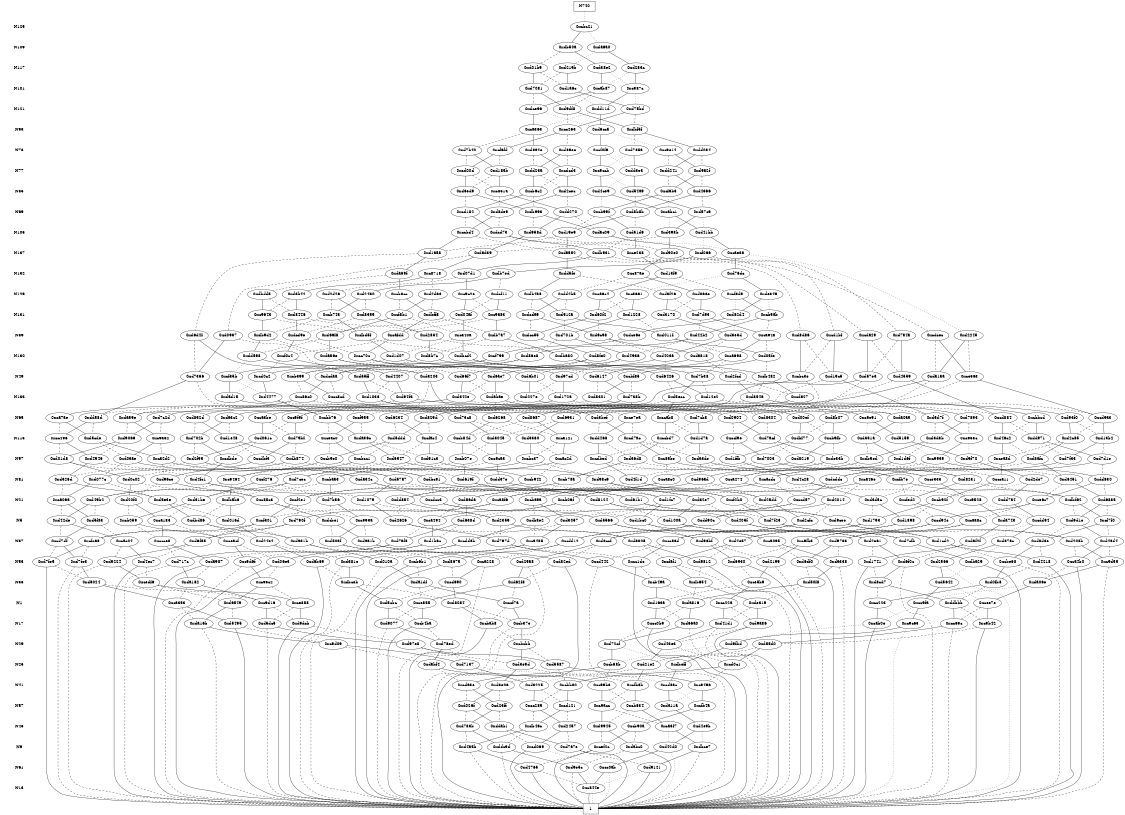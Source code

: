 digraph "DD" {
size = "7.5,10"
center = true;
edge [dir = none];
{ node [shape = plaintext];
  edge [style = invis];
  "CONST NODES" [style = invis];
" N125 " -> " N109 " -> " N117 " -> " N101 " -> " N121 " -> " N93 " -> " N73 " -> " N77 " -> " N85 " -> " N69 " -> " N105 " -> " N137 " -> " N132 " -> " N129 " -> " N131 " -> " N89 " -> " N130 " -> " N49 " -> " N133 " -> " N65 " -> " N113 " -> " N97 " -> " N81 " -> " N21 " -> " N5 " -> " N37 " -> " N53 " -> " N33 " -> " N1 " -> " N17 " -> " N29 " -> " N25 " -> " N41 " -> " N57 " -> " N45 " -> " N9 " -> " N61 " -> " N13 " -> "CONST NODES"; 
}
{ rank = same; node [shape = box]; edge [style = invis];
"  N740  "; }
{ rank = same; " N125 ";
"0xcbc21";
}
{ rank = same; " N109 ";
"0xda6a0";
"0xdb50a";
}
{ rank = same; " N117 ";
"0xd38e2";
"0xd01b9";
"0xd219b";
"0xd283c";
}
{ rank = same; " N101 ";
"0xd7081";
"0xd1a6c";
"0xc987c";
"0xcab87";
}
{ rank = same; " N121 ";
"0xdce96";
"0xd9df8";
"0xdd11d";
"0xd75bd";
}
{ rank = same; " N93 ";
"0xcc263";
"0xdbf5f";
"0xca363";
"0xd6cca";
}
{ rank = same; " N73 ";
"0xcf0f9";
"0xd785a";
"0xd8a4e";
"0xc9e14";
"0xcf6fd";
"0xdd084";
"0xd89ee";
"0xd7b40";
}
{ rank = same; " N77 ";
"0xdd3e3";
"0xcdcd3";
"0xd9a2f";
"0xc9ccb";
"0xd185b";
"0xdd23a";
"0xcd00d";
"0xdd241";
}
{ rank = same; " N85 ";
"0xcb6c2";
"0xd54a9";
"0xc851a";
"0xd4ce9";
"0xd6ed9";
"0xcf6b3";
"0xd4366";
"0xd2cec";
}
{ rank = same; " N69 ";
"0xd57c9";
"0xcb99f";
"0xcd182";
"0xdd270";
"0xcabc1";
"0xd8de9";
"0xdb993";
"0xd8b8b";
}
{ rank = same; " N105 ";
"0xd51d9";
"0xd398b";
"0xdac09";
"0xd958d";
"0xd41bb";
"0xd19e9";
"0xdcd73";
"0xccbd4";
}
{ rank = same; " N137 ";
"0xd1a58";
"0xda552";
"0xcae3a";
"0xd90e0";
"0xce238";
"0xcf066";
"0xdb931";
"0xdad39";
}
{ rank = same; " N132 ";
"0xda69f";
"0xd76dc";
"0xdb7ed";
"0xc8718";
"0xd07d1";
"0xd13f9";
"0xc87ae";
"0xdd5fe";
}
{ rank = same; " N129 ";
"0xca661";
"0xde349";
"0xdbdd5";
"0xdd2b5";
"0xd866e";
"0xcb3cc";
"0xdb4a8";
"0xdcf11";
"0xd2d26";
"0xd3f26";
"0xcf3d9";
"0xd3b42";
"0xc9c2e";
"0xd2d63";
"0xca6c4";
"0xd2430";
}
{ rank = same; " N131 ";
"0xd1228";
"0xd3170";
"0xc9643";
"0xd82d4";
"0xcf8b1";
"0xc9a83";
"0xcb5ab";
"0xd04af";
"0xd8446";
"0xcb743";
"0xd8355";
"0xdbff8";
"0xd7d93";
"0xd512a";
"0xdcda9";
"0xd60f2";
}
{ rank = same; " N89 ";
"0xca94a";
"0xd7a4a";
"0xd2834";
"0xd42b2";
"0xdb7a7";
"0xd8d86";
"0xca40a";
"0xd2245";
"0xdbd5f";
"0xdce6e";
"0xdcd9e";
"0xcd1bf";
"0xcafdd";
"0xd9c98";
"0xd66f8";
"0xd011f";
"0xdcc55";
"0xd6d4f";
"0xdb9d2";
"0xd0937";
"0xcdcec";
"0xcda29";
"0xd701b";
"0xd3e3d";
}
{ rank = same; " N130 ";
"0xd1d07";
"0xd4936";
"0xd8fe0";
"0xda818";
"0xdb680";
"0xd8b7c";
"0xda56e";
"0xdd598";
"0xd05fe";
"0xca698";
"0xcc70c";
"0xcf799";
"0xcf0c4";
"0xd86e8";
"0xd403a";
"0xdbcd2";
}
{ rank = same; " N49 ";
"0xd6426";
"0xce5a3";
"0xd4407";
"0xd6ae7";
"0xcd0c2";
"0xdb482";
"0xd7366";
"0xda1aa";
"0xdcdaa";
"0xd6147";
"0xd3203";
"0xd2fcd";
"0xcb399";
"0xd97cd";
"0xcbf85";
"0xd19c5";
"0xd55ff";
"0xd7b38";
"0xcbc3e";
"0xd57e3";
"0xd6b01";
"0xd66f7";
"0xd4559";
"0xcf35b";
}
{ rank = same; " N133 ";
"0xd94f3";
"0xd4477";
"0xd227e";
"0xd342e";
"0xc86c0";
"0xd738b";
"0xd5ecc";
"0xdabae";
"0xd8301";
"0xd1033";
"0xcc8cd";
"0xcda27";
"0xd8546";
"0xdad15";
"0xd12e2";
"0xd172a";
}
{ rank = same; " N65 ";
"0xdd58d";
"0xd7c2d";
"0xca3be";
"0xc9f9f";
"0xcd884";
"0xcbb76";
"0xcd9a3";
"0xce7ea";
"0xcf955";
"0xd5d7f";
"0xd6931";
"0xd0904";
"0xcbbcd";
"0xc9e91";
"0xd829d";
"0xd7893";
"0xd852d";
"0xd3bef";
"0xda3c2";
"0xd6234";
"0xd6268";
"0xd7cb8";
"0xccab8";
"0xd73c8";
"0xda59e";
"0xd00ef";
"0xd8687";
"0xd8304";
"0xd8b07";
"0xca7ae";
"0xda0a5";
"0xd93f0";
}
{ rank = same; " N113 ";
"0xd5159";
"0xd3d3b";
"0xd702b";
"0xd9066";
"0xd3360";
"0xd2c85";
"0xd061c";
"0xccf9e";
"0xd1e48";
"0xd3045";
"0xceac0";
"0xd79bf";
"0xd5cde";
"0xd5ddd";
"0xdbf77";
"0xd331a";
"0xcfac4";
"0xc9a32";
"0xd7acf";
"0xcb9fb";
"0xcd7ac";
"0xc958c";
"0xd46c2";
"0xcc496";
"0xd1d7a";
"0xd13b2";
"0xcb84d";
"0xdd468";
"0xdd971";
"0xccbd7";
"0xda36c";
"0xca121";
}
{ rank = same; " N97 ";
"0xd8afc";
"0xd2f95";
"0xd6547";
"0xcbcc1";
"0xc9ca3";
"0xd7003";
"0xcdbde";
"0xc85be";
"0xd91c3";
"0xcbc37";
"0xcea8d";
"0xd9f70";
"0xcdbed";
"0xca2d2";
"0xcb07e";
"0xd7d1e";
"0xda3de";
"0xde33b";
"0xdb5ed";
"0xc9939";
"0xcb9e0";
"0xd4946";
"0xcac2d";
"0xdb874";
"0xd1ffb";
"0xd1d6f";
"0xd8219";
"0xd01d8";
"0xd7f33";
"0xd36d8";
"0xd0aae";
"0xcdbf3";
}
{ rank = same; " N81 ";
"0xca46e";
"0xdcddc";
"0xd8231";
"0xd4fc1";
"0xdd830";
"0xd98c9";
"0xcacdc";
"0xcb78a";
"0xcfb7e";
"0xd6451";
"0xd2de7";
"0xc9464";
"0xd326d";
"0xdd37e";
"0xda34c";
"0xd4c28";
"0xd4f1d";
"0xce333";
"0xca274";
"0xcb942";
"0xd0c02";
"0xdbc91";
"0xd619f";
"0xcca11";
"0xca8c0";
"0xd077c";
"0xd57a7";
"0xcf276";
"0xcbaa3";
"0xd96ce";
"0xd96ad";
"0xd7cec";
}
{ rank = same; " N21 ";
"0xca06a";
"0xd61b1";
"0xc9528";
"0xd49b2";
"0xd3d5c";
"0xcba9a";
"0xd20f0";
"0xdd854";
"0xcb92f";
"0xd56da";
"0xcb06f";
"0xd6885";
"0xce6c7";
"0xd1079";
"0xca8f6";
"0xd5e3e";
"0xd25dd";
"0xcf2e1";
"0xccd57";
"0xcdcc3";
"0xd8124";
"0xdbf62";
"0xdb5b6";
"0xd32e7";
"0xd31be";
"0xcfed2";
"0xd7b56";
"0xd2014";
"0xdd7a4";
"0xcf2b0";
"0xc85c3";
"0xd1fc7";
}
{ rank = same; " N5 ";
"0xd3057";
"0xca183";
"0xd016d";
"0xdcbe1";
"0xdd90c";
"0xcd94e";
"0xd790f";
"0xd9cee";
"0xdbd86";
"0xca494";
"0xd42de";
"0xd1898";
"0xcdd94";
"0xd100a";
"0xd2cfc";
"0xd1bc0";
"0xd5566";
"0xd5f83";
"0xd2359";
"0xcaa8c";
"0xc993a";
"0xcb059";
"0xd638d";
"0xd2626";
"0xdb8e2";
"0xd405f";
"0xda743";
"0xd1793";
"0xd9d1e";
"0xcf7f0";
"0xcf301";
"0xd7f23";
}
{ rank = same; " N37 ";
"0xd8d3e";
"0xd4e57";
"0xcac04";
"0xd208b";
"0xccce8";
"0xd9733";
"0xd6f55";
"0xd50af";
"0xcdd8b";
"0xceacf";
"0xcd7df";
"0xd87ac";
"0xd2e61";
"0xd1b6c";
"0xda31b";
"0xd24e4";
"0xd96bf";
"0xdaa1b";
"0xd1cd2";
"0xca485";
"0xd6f2f";
"0xd797d";
"0xc9fb3";
"0xca095";
"0xd48d4";
"0xd7cfb";
"0xcdd12";
"0xd3ccf";
"0xcc86d";
"0xcfc68";
"0xd7af8";
"0xda805";
}
{ rank = same; " N53 ";
"0xd010a";
"0xca4b0";
"0xc9d6f";
"0xd5224";
"0xd7fe5";
"0xd717c";
"0xcd442";
"0xd25a8";
"0xd6530";
"0xda987";
"0xd6df0";
"0xd1741";
"0xd82ed";
"0xcbe68";
"0xd06e3";
"0xd7fe3";
"0xd4ec7";
"0xd8675";
"0xd4218";
"0xd6b69";
"0xca228";
"0xd6f0c";
"0xcf8f1";
"0xcc1de";
"0xc9d55";
"0xda338";
"0xcb6b1";
"0xd2566";
"0xd2199";
"0xd9812";
"0xdba29";
"0xd381e";
}
{ rank = same; " N33 ";
"0xd0fb8";
"0xd50f8";
"0xd8cd7";
"0xdbceb";
"0xda06e";
"0xcb49a";
"0xda1df";
"0xdb654";
"0xda182";
"0xcedf6";
"0xcd690";
"0xd5024";
"0xce5b9";
"0xd5642";
"0xc95c2";
"0xd62f8";
}
{ rank = same; " N1 ";
"0xc9d16";
"0xca353";
"0xd8084";
"0xcc9fa";
"0xcc223";
"0xddbbb";
"0xd6549";
"0xde319";
"0xd5cbc";
"0xcc22a";
"0xda816";
"0xce858";
"0xd163a";
"0xce855";
"0xccf7a";
"0xcee7e";
}
{ rank = same; " N17 ";
"0xd66a0";
"0xd5495";
"0xc9b42";
"0xcab0e";
"0xd41d1";
"0xcc69c";
"0xcb37e";
"0xd9a86";
"0xd9077";
"0xd9dcb";
"0xda16b";
"0xcb4ba";
"0xcbab8";
"0xd5dc5";
"0xcc0b9";
"0xc9c63";
}
{ rank = same; " N29 ";
"0xd55d0";
"0xd78ed";
"0xcbcbb";
"0xd9fbd";
"0xc9d09";
"0xd97e8";
"0xd43e3";
"0xd72cf";
}
{ rank = same; " N25 ";
"0xdbeff";
"0xd7137";
"0xcb68b";
"0xd21e2";
"0xd5587";
"0xd3e9d";
"0xcd0c1";
"0xdabf4";
}
{ rank = same; " N41 ";
"0xcd8ac";
"0xcfb8b";
"0xc9496";
"0xd3e06";
"0xd3225";
"0xcbb80";
"0xc99b3";
"0xcda3e";
}
{ rank = same; " N57 ";
"0xcb834";
"0xcc285";
"0xd026f";
"0xda11a";
"0xc9acc";
"0xd23ff";
"0xcfb4a";
"0xcd121";
}
{ rank = same; " N45 ";
"0xd2457";
"0xcb90a";
"0xca3f7";
"0xd9945";
"0xd4e9b";
"0xddab1";
"0xdb46c";
"0xd783b";
}
{ rank = same; " N9 ";
"0xd42d0";
"0xdbce7";
"0xdabc0";
"0xcef2c";
"0xddc9d";
"0xcd069";
"0xd4a5b";
"0xd7a7e";
}
{ rank = same; " N61 ";
"0xd9121";
"0xd4765";
"0xcc0ab";
"0xd9e5c";
}
{ rank = same; " N13 ";
"0xc844e";
}
{ rank = same; "CONST NODES";
{ node [shape = box]; "0xc8447";
}
}
"  N740  " -> "0xcbc21" [style = dotted];
"0xcbc21" -> "0xdb50a";
"0xcbc21" -> "0xda6a0" [style = dotted];
"0xda6a0" -> "0xd283c";
"0xda6a0" -> "0xd219b" [style = dotted];
"0xdb50a" -> "0xd38e2";
"0xdb50a" -> "0xd01b9" [style = dashed];
"0xd38e2" -> "0xcab87";
"0xd38e2" -> "0xc987c" [style = dotted];
"0xd01b9" -> "0xd7081";
"0xd01b9" -> "0xd1a6c" [style = dashed];
"0xd219b" -> "0xd1a6c";
"0xd219b" -> "0xd7081" [style = dashed];
"0xd283c" -> "0xc987c";
"0xd283c" -> "0xcab87" [style = dotted];
"0xd7081" -> "0xd9df8";
"0xd7081" -> "0xdce96" [style = dashed];
"0xd1a6c" -> "0xd75bd";
"0xd1a6c" -> "0xdd11d" [style = dotted];
"0xc987c" -> "0xdd11d";
"0xc987c" -> "0xd75bd" [style = dotted];
"0xcab87" -> "0xdce96";
"0xcab87" -> "0xd9df8" [style = dashed];
"0xdce96" -> "0xca363";
"0xdce96" -> "0xd6cca" [style = dotted];
"0xd9df8" -> "0xdbf5f";
"0xd9df8" -> "0xcc263" [style = dashed];
"0xdd11d" -> "0xd6cca";
"0xdd11d" -> "0xca363" [style = dotted];
"0xd75bd" -> "0xcc263";
"0xd75bd" -> "0xdbf5f" [style = dashed];
"0xcc263" -> "0xcf6fd";
"0xcc263" -> "0xd89ee" [style = dashed];
"0xdbf5f" -> "0xdd084";
"0xdbf5f" -> "0xd785a" [style = dashed];
"0xca363" -> "0xd8a4e";
"0xca363" -> "0xd7b40" [style = dashed];
"0xd6cca" -> "0xcf0f9";
"0xd6cca" -> "0xc9e14" [style = dotted];
"0xcf0f9" -> "0xc9ccb";
"0xcf0f9" -> "0xdd3e3" [style = dotted];
"0xd785a" -> "0xdd3e3";
"0xd785a" -> "0xc9ccb" [style = dotted];
"0xd8a4e" -> "0xcdcd3";
"0xd8a4e" -> "0xdd23a" [style = dashed];
"0xc9e14" -> "0xd9a2f";
"0xc9e14" -> "0xdd241" [style = dashed];
"0xcf6fd" -> "0xcd00d";
"0xcf6fd" -> "0xd185b" [style = dashed];
"0xdd084" -> "0xdd241";
"0xdd084" -> "0xd9a2f" [style = dashed];
"0xd89ee" -> "0xdd23a";
"0xd89ee" -> "0xcdcd3" [style = dashed];
"0xd7b40" -> "0xd185b";
"0xd7b40" -> "0xcd00d" [style = dashed];
"0xdd3e3" -> "0xd54a9";
"0xdd3e3" -> "0xd4ce9" [style = dotted];
"0xcdcd3" -> "0xd2cec";
"0xcdcd3" -> "0xcb6c2" [style = dashed];
"0xd9a2f" -> "0xcf6b3";
"0xd9a2f" -> "0xd4366" [style = dashed];
"0xc9ccb" -> "0xd4ce9";
"0xc9ccb" -> "0xd54a9" [style = dotted];
"0xd185b" -> "0xc851a";
"0xd185b" -> "0xd6ed9" [style = dashed];
"0xdd23a" -> "0xcb6c2";
"0xdd23a" -> "0xd2cec" [style = dashed];
"0xcd00d" -> "0xd6ed9";
"0xcd00d" -> "0xc851a" [style = dashed];
"0xdd241" -> "0xd4366";
"0xdd241" -> "0xcf6b3" [style = dashed];
"0xcb6c2" -> "0xcd182";
"0xcb6c2" -> "0xdb993" [style = dashed];
"0xd54a9" -> "0xd57c9";
"0xd54a9" -> "0xd8b8b" [style = dashed];
"0xc851a" -> "0xdd270";
"0xc851a" -> "0xd8de9" [style = dashed];
"0xd4ce9" -> "0xcabc1";
"0xd4ce9" -> "0xcb99f" [style = dotted];
"0xd6ed9" -> "0xdb993";
"0xd6ed9" -> "0xcd182" [style = dashed];
"0xcf6b3" -> "0xcb99f";
"0xcf6b3" -> "0xcabc1" [style = dotted];
"0xd4366" -> "0xd8b8b";
"0xd4366" -> "0xd57c9" [style = dashed];
"0xd2cec" -> "0xd8de9";
"0xd2cec" -> "0xdd270" [style = dashed];
"0xd57c9" -> "0xd398b";
"0xd57c9" -> "0xd41bb" [style = dotted];
"0xcb99f" -> "0xd51d9";
"0xcb99f" -> "0xd19e9" [style = dashed];
"0xcd182" -> "0xdcd73";
"0xcd182" -> "0xccbd4" [style = dashed];
"0xdd270" -> "0xd958d";
"0xdd270" -> "0xdac09" [style = dashed];
"0xcabc1" -> "0xd41bb";
"0xcabc1" -> "0xd398b" [style = dotted];
"0xd8de9" -> "0xccbd4";
"0xd8de9" -> "0xdcd73" [style = dashed];
"0xdb993" -> "0xdac09";
"0xdb993" -> "0xd958d" [style = dashed];
"0xd8b8b" -> "0xd19e9";
"0xd8b8b" -> "0xd51d9" [style = dashed];
"0xd51d9" -> "0xce238";
"0xd51d9" -> "0xdb931" [style = dashed];
"0xd398b" -> "0xd90e0";
"0xd398b" -> "0xdad39" [style = dashed];
"0xdac09" -> "0xcf066";
"0xdac09" -> "0xcae3a" [style = dotted];
"0xd958d" -> "0xdad39";
"0xd958d" -> "0xd90e0" [style = dashed];
"0xd41bb" -> "0xcae3a";
"0xd41bb" -> "0xcf066" [style = dotted];
"0xd19e9" -> "0xda552";
"0xd19e9" -> "0xd1a58" [style = dashed];
"0xdcd73" -> "0xdb931";
"0xdcd73" -> "0xce238" [style = dashed];
"0xccbd4" -> "0xd1a58";
"0xccbd4" -> "0xda552" [style = dashed];
"0xd1a58" -> "0xda69f";
"0xd1a58" -> "0xd6d4f" [style = dashed];
"0xda552" -> "0xdd5fe";
"0xda552" -> "0xd8d86" [style = dashed];
"0xcae3a" -> "0xd76dc";
"0xcae3a" -> "0xd2245" [style = dotted];
"0xd90e0" -> "0xc87ae";
"0xd90e0" -> "0xcd1bf" [style = dashed];
"0xce238" -> "0xd13f9";
"0xce238" -> "0xcdcec" [style = dashed];
"0xcf066" -> "0xdb7ed";
"0xcf066" -> "0xd7a4a" [style = dashed];
"0xdb931" -> "0xd07d1";
"0xdb931" -> "0xcda29" [style = dashed];
"0xdad39" -> "0xc8718";
"0xdad39" -> "0xd0937" [style = dashed];
"0xda69f" -> "0xcb3cc";
"0xda69f" -> "0xdbdd5" [style = dashed];
"0xd76dc" -> "0xde349";
"0xd76dc" -> "0xca661" [style = dotted];
"0xdb7ed" -> "0xd2430";
"0xdb7ed" -> "0xdcf11" [style = dashed];
"0xc8718" -> "0xd3b42";
"0xc8718" -> "0xd2d63" [style = dashed];
"0xd07d1" -> "0xc9c2e";
"0xd07d1" -> "0xd2d26" [style = dashed];
"0xd13f9" -> "0xca6c4";
"0xd13f9" -> "0xcf3d9" [style = dashed];
"0xc87ae" -> "0xd866e";
"0xc87ae" -> "0xdd2b5" [style = dashed];
"0xdd5fe" -> "0xdb4a8";
"0xdd5fe" -> "0xd3f26" [style = dashed];
"0xca661" -> "0xd1228";
"0xca661" -> "0xd60f2" [style = dashed];
"0xde349" -> "0xd82d4";
"0xde349" -> "0xcb5ab" [style = dotted];
"0xdbdd5" -> "0xc9643";
"0xdbdd5" -> "0xd8446" [style = dashed];
"0xdd2b5" -> "0xdcda9";
"0xdd2b5" -> "0xd512a" [style = dashed];
"0xd866e" -> "0xd7d93";
"0xd866e" -> "0xd3170" [style = dashed];
"0xcb3cc" -> "0xdbff8";
"0xcb3cc" -> "0xcf8b1" [style = dashed];
"0xdb4a8" -> "0xd512a";
"0xdb4a8" -> "0xdcda9" [style = dashed];
"0xdcf11" -> "0xc9a83";
"0xdcf11" -> "0xd04af" [style = dashed];
"0xd2d26" -> "0xd8355";
"0xd2d26" -> "0xcb743" [style = dashed];
"0xd3f26" -> "0xd3170";
"0xd3f26" -> "0xd7d93" [style = dashed];
"0xcf3d9" -> "0xcb5ab";
"0xcf3d9" -> "0xd82d4" [style = dotted];
"0xd3b42" -> "0xd8446";
"0xd3b42" -> "0xc9643" [style = dashed];
"0xc9c2e" -> "0xd04af";
"0xc9c2e" -> "0xc9a83" [style = dashed];
"0xd2d63" -> "0xcf8b1";
"0xd2d63" -> "0xdbff8" [style = dashed];
"0xca6c4" -> "0xd60f2";
"0xca6c4" -> "0xd1228" [style = dashed];
"0xd2430" -> "0xcb743";
"0xd2430" -> "0xd8355" [style = dashed];
"0xd1228" -> "0xd701b";
"0xd1228" -> "0xd011f" [style = dashed];
"0xd3170" -> "0xd3e3d";
"0xd3170" -> "0xdce6e" [style = dotted];
"0xc9643" -> "0xdb9d2";
"0xc9643" -> "0xdbd5f" [style = dashed];
"0xd82d4" -> "0xdce6e";
"0xd82d4" -> "0xd3e3d" [style = dotted];
"0xcf8b1" -> "0xd66f8";
"0xcf8b1" -> "0xca40a" [style = dashed];
"0xc9a83" -> "0xdb7a7";
"0xc9a83" -> "0xcafdd" [style = dashed];
"0xcb5ab" -> "0xd42b2";
"0xcb5ab" -> "0xca94a" [style = dashed];
"0xd04af" -> "0xca40a";
"0xd04af" -> "0xd66f8" [style = dashed];
"0xd8446" -> "0xdcd9e";
"0xd8446" -> "0xd2834" [style = dashed];
"0xcb743" -> "0xdbd5f";
"0xcb743" -> "0xdb9d2" [style = dashed];
"0xd8355" -> "0xd2834";
"0xd8355" -> "0xdcd9e" [style = dashed];
"0xdbff8" -> "0xcafdd";
"0xdbff8" -> "0xdb7a7" [style = dashed];
"0xd7d93" -> "0xca94a";
"0xd7d93" -> "0xd42b2" [style = dashed];
"0xd512a" -> "0xd011f";
"0xd512a" -> "0xd701b" [style = dashed];
"0xdcda9" -> "0xd9c98";
"0xdcda9" -> "0xdcc55" [style = dashed];
"0xd60f2" -> "0xdcc55";
"0xd60f2" -> "0xd9c98" [style = dashed];
"0xca94a" -> "0xca698";
"0xca94a" -> "0xd05fe" [style = dashed];
"0xd7a4a" -> "0xd4559";
"0xd7a4a" -> "0xd57e3" [style = dashed];
"0xd2834" -> "0xd8b7c";
"0xd2834" -> "0xdb680" [style = dashed];
"0xd42b2" -> "0xd86e8";
"0xd42b2" -> "0xd4936" [style = dashed];
"0xdb7a7" -> "0xdb680";
"0xdb7a7" -> "0xd8b7c" [style = dashed];
"0xd8d86" -> "0xcbc3e";
"0xd8d86" -> "0xd19c5" [style = dashed];
"0xca40a" -> "0xdbcd2";
"0xca40a" -> "0xd1d07" [style = dashed];
"0xd2245" -> "0xda1aa";
"0xd2245" -> "0xce5a3" [style = dashed];
"0xdbd5f" -> "0xd1d07";
"0xdbd5f" -> "0xdbcd2" [style = dashed];
"0xdce6e" -> "0xcf799";
"0xdce6e" -> "0xd8fe0" [style = dotted];
"0xdcd9e" -> "0xcf0c4";
"0xdcd9e" -> "0xcc70c" [style = dashed];
"0xcd1bf" -> "0xd19c5";
"0xcd1bf" -> "0xcbc3e" [style = dashed];
"0xcafdd" -> "0xcc70c";
"0xcafdd" -> "0xcf0c4" [style = dashed];
"0xd9c98" -> "0xda818";
"0xd9c98" -> "0xd403a" [style = dashed];
"0xd66f8" -> "0xda56e";
"0xd66f8" -> "0xdd598" [style = dashed];
"0xd011f" -> "0xd05fe";
"0xd011f" -> "0xca698" [style = dashed];
"0xdcc55" -> "0xd8fe0";
"0xdcc55" -> "0xcf799" [style = dotted];
"0xd6d4f" -> "0xd3203";
"0xd6d4f" -> "0xd7366" [style = dashed];
"0xdb9d2" -> "0xdd598";
"0xdb9d2" -> "0xda56e" [style = dashed];
"0xd0937" -> "0xd7366";
"0xd0937" -> "0xd3203" [style = dashed];
"0xcdcec" -> "0xce5a3";
"0xcdcec" -> "0xda1aa" [style = dashed];
"0xcda29" -> "0xd57e3";
"0xcda29" -> "0xd4559" [style = dashed];
"0xd701b" -> "0xd4936";
"0xd701b" -> "0xd86e8" [style = dashed];
"0xd3e3d" -> "0xd403a";
"0xd3e3d" -> "0xda818" [style = dashed];
"0xd1d07" -> "0xd6426";
"0xd1d07" -> "0xcb399" [style = dashed];
"0xd4936" -> "0xd6ae7";
"0xd4936" -> "0xd97cd" [style = dashed];
"0xd8fe0" -> "0xd66f7";
"0xd8fe0" -> "0xd6b01" [style = dashed];
"0xda818" -> "0xd6147";
"0xda818" -> "0xd2fcd" [style = dashed];
"0xdb680" -> "0xdb482";
"0xdb680" -> "0xcbf85" [style = dashed];
"0xd8b7c" -> "0xd7b38";
"0xd8b7c" -> "0xdcdaa" [style = dashed];
"0xda56e" -> "0xd6b01";
"0xda56e" -> "0xd66f7" [style = dashed];
"0xdd598" -> "0xd55ff";
"0xdd598" -> "0xcf35b" [style = dotted];
"0xd05fe" -> "0xcbf85";
"0xd05fe" -> "0xdb482" [style = dashed];
"0xca698" -> "0xdcdaa";
"0xca698" -> "0xd7b38" [style = dashed];
"0xcc70c" -> "0xd97cd";
"0xcc70c" -> "0xd6ae7" [style = dashed];
"0xcf799" -> "0xcf35b";
"0xcf799" -> "0xd55ff" [style = dotted];
"0xcf0c4" -> "0xd4407";
"0xcf0c4" -> "0xcd0c2" [style = dashed];
"0xd86e8" -> "0xcd0c2";
"0xd86e8" -> "0xd4407" [style = dashed];
"0xd403a" -> "0xcb399";
"0xd403a" -> "0xd6426" [style = dashed];
"0xdbcd2" -> "0xd2fcd";
"0xdbcd2" -> "0xd6147" [style = dashed];
"0xd6426" -> "0xd12e2";
"0xd6426" -> "0xd5ecc" [style = dashed];
"0xce5a3" -> "0xcd9a3";
"0xce5a3" -> "0xd6931" [style = dashed];
"0xd4407" -> "0xd94f3";
"0xd4407" -> "0xd1033" [style = dashed];
"0xd6ae7" -> "0xdabae";
"0xd6ae7" -> "0xd342e" [style = dashed];
"0xcd0c2" -> "0xd4477";
"0xcd0c2" -> "0xdad15" [style = dotted];
"0xdb482" -> "0xcda27";
"0xdb482" -> "0xd8546" [style = dashed];
"0xd7366" -> "0xdd58d";
"0xd7366" -> "0xce7ea" [style = dashed];
"0xda1aa" -> "0xc9f9f";
"0xda1aa" -> "0xd8b07" [style = dashed];
"0xdcdaa" -> "0xc86c0";
"0xdcdaa" -> "0xcc8cd" [style = dashed];
"0xd6147" -> "0xd738b";
"0xd6147" -> "0xd8301" [style = dashed];
"0xd3203" -> "0xda0a5";
"0xd3203" -> "0xcf955" [style = dashed];
"0xd2fcd" -> "0xd8546";
"0xd2fcd" -> "0xcda27" [style = dashed];
"0xcb399" -> "0xcc8cd";
"0xcb399" -> "0xc86c0" [style = dashed];
"0xd97cd" -> "0xd172a";
"0xd97cd" -> "0xd227e" [style = dashed];
"0xcbf85" -> "0xd8301";
"0xcbf85" -> "0xd738b" [style = dashed];
"0xd19c5" -> "0xd5d7f";
"0xd19c5" -> "0xd6234" [style = dashed];
"0xd55ff" -> "0xd1033";
"0xd55ff" -> "0xd94f3" [style = dashed];
"0xd7b38" -> "0xd5ecc";
"0xd7b38" -> "0xd12e2" [style = dashed];
"0xcbc3e" -> "0xda59e";
"0xcbc3e" -> "0xd7cb8" [style = dashed];
"0xd57e3" -> "0xda3c2";
"0xd57e3" -> "0xd8304" [style = dashed];
"0xd6b01" -> "0xd227e";
"0xd6b01" -> "0xd172a" [style = dashed];
"0xd66f7" -> "0xd342e";
"0xd66f7" -> "0xdabae" [style = dashed];
"0xd4559" -> "0xcd884";
"0xd4559" -> "0xd6268" [style = dashed];
"0xcf35b" -> "0xdad15";
"0xcf35b" -> "0xd4477" [style = dotted];
"0xd94f3" -> "0xd93f0";
"0xd94f3" -> "0xda59e" [style = dashed];
"0xd4477" -> "0xcbb76";
"0xd4477" -> "0xd8304" [style = dashed];
"0xd227e" -> "0xd00ef";
"0xd227e" -> "0xd6234" [style = dashed];
"0xd342e" -> "0xca7ae";
"0xd342e" -> "0xcd884" [style = dashed];
"0xc86c0" -> "0xd852d";
"0xc86c0" -> "0xda0a5" [style = dashed];
"0xd738b" -> "0xd8687";
"0xd738b" -> "0xce7ea" [style = dashed];
"0xd5ecc" -> "0xccab8";
"0xd5ecc" -> "0xd6931" [style = dashed];
"0xdabae" -> "0xd3bef";
"0xdabae" -> "0xd6268" [style = dashed];
"0xd8301" -> "0xcbbcd";
"0xd8301" -> "0xdd58d" [style = dashed];
"0xd1033" -> "0xd73c8";
"0xd1033" -> "0xd7cb8" [style = dashed];
"0xcc8cd" -> "0xd0904";
"0xcc8cd" -> "0xcf955" [style = dashed];
"0xcda27" -> "0xd829d";
"0xcda27" -> "0xd8b07" [style = dashed];
"0xd8546" -> "0xd7893";
"0xd8546" -> "0xc9f9f" [style = dashed];
"0xdad15" -> "0xc9e91";
"0xdad15" -> "0xda3c2" [style = dotted];
"0xd12e2" -> "0xd7c2d";
"0xd12e2" -> "0xcd9a3" [style = dashed];
"0xd172a" -> "0xca3be";
"0xd172a" -> "0xd5d7f" [style = dashed];
"0xdd58d" -> "0xcc496";
"0xdd58d" -> "0xd5cde" [style = dashed];
"0xd7c2d" -> "0xd9066";
"0xd7c2d" -> "0xc9a32" [style = dashed];
"0xca3be" -> "0xd061c";
"0xca3be" -> "0xd79bf" [style = dashed];
"0xc9f9f" -> "0xd79bf";
"0xc9f9f" -> "0xd061c" [style = dashed];
"0xcd884" -> "0xd46c2";
"0xcd884" -> "0xdd971" [style = dashed];
"0xcbb76" -> "0xda36c";
"0xcbb76" -> "0xceac0" [style = dashed];
"0xcd9a3" -> "0xd13b2";
"0xcd9a3" -> "0xd2c85" [style = dashed];
"0xce7ea" -> "0xdd468";
"0xce7ea" -> "0xcd7ac" [style = dashed];
"0xcf955" -> "0xceac0";
"0xcf955" -> "0xda36c" [style = dashed];
"0xd5d7f" -> "0xc958c";
"0xd5d7f" -> "0xd3d3b" [style = dashed];
"0xd6931" -> "0xd3360";
"0xd6931" -> "0xd3045" [style = dashed];
"0xd0904" -> "0xd7acf";
"0xd0904" -> "0xccf9e" [style = dashed];
"0xcbbcd" -> "0xdd971";
"0xcbbcd" -> "0xd46c2" [style = dashed];
"0xc9e91" -> "0xd5159";
"0xc9e91" -> "0xd331a" [style = dotted];
"0xd829d" -> "0xd5ddd";
"0xd829d" -> "0xcfac4" [style = dashed];
"0xd7893" -> "0xd3d3b";
"0xd7893" -> "0xc958c" [style = dashed];
"0xd852d" -> "0xd1e48";
"0xd852d" -> "0xd702b" [style = dashed];
"0xd3bef" -> "0xcd7ac";
"0xd3bef" -> "0xdd468" [style = dashed];
"0xda3c2" -> "0xd702b";
"0xda3c2" -> "0xd1e48" [style = dashed];
"0xd6234" -> "0xcfac4";
"0xd6234" -> "0xd5ddd" [style = dashed];
"0xd6268" -> "0xcb84d";
"0xd6268" -> "0xca121" [style = dashed];
"0xd7cb8" -> "0xd1d7a";
"0xd7cb8" -> "0xccbd7" [style = dashed];
"0xccab8" -> "0xccbd7";
"0xccab8" -> "0xd1d7a" [style = dashed];
"0xd73c8" -> "0xd3045";
"0xd73c8" -> "0xd3360" [style = dashed];
"0xda59e" -> "0xc9a32";
"0xda59e" -> "0xd9066" [style = dashed];
"0xd00ef" -> "0xdbf77";
"0xd00ef" -> "0xcb9fb" [style = dashed];
"0xd8687" -> "0xca121";
"0xd8687" -> "0xcb84d" [style = dashed];
"0xd8304" -> "0xccf9e";
"0xd8304" -> "0xd7acf" [style = dashed];
"0xd8b07" -> "0xcb9fb";
"0xd8b07" -> "0xdbf77" [style = dashed];
"0xca7ae" -> "0xd5cde";
"0xca7ae" -> "0xcc496" [style = dashed];
"0xda0a5" -> "0xd331a";
"0xda0a5" -> "0xd5159" [style = dotted];
"0xd93f0" -> "0xd2c85";
"0xd93f0" -> "0xd13b2" [style = dashed];
"0xd5159" -> "0xd9f70";
"0xd5159" -> "0xc9939" [style = dotted];
"0xd3d3b" -> "0xdb5ed";
"0xd3d3b" -> "0xd1d6f" [style = dashed];
"0xd702b" -> "0xcdbde";
"0xd702b" -> "0xd2f95" [style = dashed];
"0xd9066" -> "0xd01d8";
"0xd9066" -> "0xd4946" [style = dashed];
"0xd3360" -> "0xcbc37";
"0xd3360" -> "0xcac2d" [style = dashed];
"0xd2c85" -> "0xd8afc";
"0xd2c85" -> "0xcea8d" [style = dashed];
"0xd061c" -> "0xd2f95";
"0xd061c" -> "0xcdbde" [style = dashed];
"0xccf9e" -> "0xd7003";
"0xccf9e" -> "0xd1ffb" [style = dashed];
"0xd1e48" -> "0xdb874";
"0xd1e48" -> "0xcdbf3" [style = dashed];
"0xd3045" -> "0xc9ca3";
"0xd3045" -> "0xcb07e" [style = dashed];
"0xceac0" -> "0xcbcc1";
"0xceac0" -> "0xcb9e0" [style = dashed];
"0xd79bf" -> "0xcdbf3";
"0xd79bf" -> "0xdb874" [style = dashed];
"0xd5cde" -> "0xca2d2";
"0xd5cde" -> "0xd0aae" [style = dashed];
"0xd5ddd" -> "0xcb9e0";
"0xd5ddd" -> "0xcbcc1" [style = dashed];
"0xdbf77" -> "0xd1ffb";
"0xdbf77" -> "0xd7003" [style = dashed];
"0xd331a" -> "0xd1d6f";
"0xd331a" -> "0xdb5ed" [style = dashed];
"0xcfac4" -> "0xd91c3";
"0xcfac4" -> "0xd6547" [style = dashed];
"0xc9a32" -> "0xd0aae";
"0xc9a32" -> "0xca2d2" [style = dashed];
"0xd7acf" -> "0xde33b";
"0xd7acf" -> "0xd8219" [style = dashed];
"0xcb9fb" -> "0xd8219";
"0xcb9fb" -> "0xde33b" [style = dashed];
"0xcd7ac" -> "0xc85be";
"0xcd7ac" -> "0xda3de" [style = dashed];
"0xc958c" -> "0xc9939";
"0xc958c" -> "0xd9f70" [style = dotted];
"0xd46c2" -> "0xcea8d";
"0xd46c2" -> "0xd8afc" [style = dashed];
"0xcc496" -> "0xd4946";
"0xcc496" -> "0xd01d8" [style = dashed];
"0xd1d7a" -> "0xda3de";
"0xd1d7a" -> "0xc85be" [style = dashed];
"0xd13b2" -> "0xd7f33";
"0xd13b2" -> "0xd7d1e" [style = dashed];
"0xcb84d" -> "0xcb07e";
"0xcb84d" -> "0xc9ca3" [style = dashed];
"0xdd468" -> "0xcdbed";
"0xdd468" -> "0xd36d8" [style = dashed];
"0xdd971" -> "0xd7d1e";
"0xdd971" -> "0xd7f33" [style = dashed];
"0xccbd7" -> "0xd36d8";
"0xccbd7" -> "0xcdbed" [style = dashed];
"0xda36c" -> "0xd6547";
"0xda36c" -> "0xd91c3" [style = dashed];
"0xca121" -> "0xcac2d";
"0xca121" -> "0xcbc37" [style = dashed];
"0xd8afc" -> "0xd6451";
"0xd8afc" -> "0xcacdc" [style = dashed];
"0xd2f95" -> "0xda34c";
"0xd2f95" -> "0xd326d" [style = dashed];
"0xd6547" -> "0xd98c9";
"0xd6547" -> "0xd7cec" [style = dashed];
"0xcbcc1" -> "0xcf276";
"0xcbcc1" -> "0xdd37e" [style = dashed];
"0xc9ca3" -> "0xdd37e";
"0xc9ca3" -> "0xcf276" [style = dashed];
"0xd7003" -> "0xcfb7e";
"0xd7003" -> "0xcb78a" [style = dashed];
"0xcdbde" -> "0xd4fc1";
"0xcdbde" -> "0xd0c02" [style = dashed];
"0xc85be" -> "0xd8231";
"0xc85be" -> "0xca8c0" [style = dashed];
"0xd91c3" -> "0xcb942";
"0xd91c3" -> "0xcbaa3" [style = dashed];
"0xcbc37" -> "0xd7cec";
"0xcbc37" -> "0xd98c9" [style = dashed];
"0xcea8d" -> "0xcca11";
"0xcea8d" -> "0xca274" [style = dashed];
"0xd9f70" -> "0xd2de7";
"0xd9f70" -> "0xca46e" [style = dotted];
"0xcdbed" -> "0xd4f1d";
"0xcdbed" -> "0xd4c28" [style = dashed];
"0xca2d2" -> "0xd57a7";
"0xca2d2" -> "0xd96ce" [style = dashed];
"0xcb07e" -> "0xd619f";
"0xcb07e" -> "0xc9464" [style = dashed];
"0xd7d1e" -> "0xdcddc";
"0xd7d1e" -> "0xdd830" [style = dashed];
"0xda3de" -> "0xce333";
"0xda3de" -> "0xd96ad" [style = dashed];
"0xde33b" -> "0xd96ad";
"0xde33b" -> "0xce333" [style = dashed];
"0xdb5ed" -> "0xca274";
"0xdb5ed" -> "0xcca11" [style = dashed];
"0xc9939" -> "0xdd830";
"0xc9939" -> "0xdcddc" [style = dashed];
"0xcb9e0" -> "0xc9464";
"0xcb9e0" -> "0xd619f" [style = dashed];
"0xd4946" -> "0xd326d";
"0xd4946" -> "0xda34c" [style = dashed];
"0xcac2d" -> "0xcbaa3";
"0xcac2d" -> "0xcb942" [style = dashed];
"0xdb874" -> "0xd077c";
"0xdb874" -> "0xdbc91" [style = dashed];
"0xd1ffb" -> "0xd4c28";
"0xd1ffb" -> "0xd4f1d" [style = dashed];
"0xd1d6f" -> "0xcacdc";
"0xd1d6f" -> "0xd6451" [style = dashed];
"0xd8219" -> "0xca8c0";
"0xd8219" -> "0xd8231" [style = dashed];
"0xd01d8" -> "0xd0c02";
"0xd01d8" -> "0xd4fc1" [style = dashed];
"0xd7f33" -> "0xca46e";
"0xd7f33" -> "0xd2de7" [style = dotted];
"0xd36d8" -> "0xcb78a";
"0xd36d8" -> "0xcfb7e" [style = dashed];
"0xd0aae" -> "0xdbc91";
"0xd0aae" -> "0xd077c" [style = dashed];
"0xcdbf3" -> "0xd96ce";
"0xcdbf3" -> "0xd57a7" [style = dashed];
"0xca46e" -> "0xcb06f";
"0xca46e" -> "0xd2014" [style = dashed];
"0xdcddc" -> "0xccd57";
"0xdcddc" -> "0xca8f6" [style = dashed];
"0xd8231" -> "0xcfed2";
"0xd8231" -> "0xdbf62" [style = dashed];
"0xd4fc1" -> "0xd8124";
"0xd4fc1" -> "0xd1079" [style = dashed];
"0xdd830" -> "0xce6c7";
"0xdd830" -> "0xd6885" [style = dashed];
"0xd98c9" -> "0xcf2b0";
"0xd98c9" -> "0xd1fc7" [style = dashed];
"0xcacdc" -> "0xca8f6";
"0xcacdc" -> "0xccd57" [style = dashed];
"0xcb78a" -> "0xcf2e1";
"0xcb78a" -> "0xcba9a" [style = dashed];
"0xcfb7e" -> "0xdbf62";
"0xcfb7e" -> "0xcfed2" [style = dashed];
"0xd6451" -> "0xd6885";
"0xd6451" -> "0xce6c7" [style = dashed];
"0xd2de7" -> "0xdd7a4";
"0xd2de7" -> "0xcb92f" [style = dotted];
"0xc9464" -> "0xdb5b6";
"0xc9464" -> "0xd49b2" [style = dashed];
"0xd326d" -> "0xd5e3e";
"0xd326d" -> "0xca06a" [style = dashed];
"0xdd37e" -> "0xd32e7";
"0xdd37e" -> "0xdd854" [style = dashed];
"0xda34c" -> "0xcdcc3";
"0xda34c" -> "0xd61b1" [style = dashed];
"0xd4c28" -> "0xd3d5c";
"0xd4c28" -> "0xc9528" [style = dashed];
"0xd4f1d" -> "0xd25dd";
"0xd4f1d" -> "0xd56da" [style = dashed];
"0xce333" -> "0xc9528";
"0xce333" -> "0xd3d5c" [style = dashed];
"0xca274" -> "0xd2014";
"0xca274" -> "0xcb06f" [style = dashed];
"0xcb942" -> "0xdd854";
"0xcb942" -> "0xd32e7" [style = dashed];
"0xd0c02" -> "0xd20f0";
"0xd0c02" -> "0xc85c3" [style = dashed];
"0xdbc91" -> "0xd61b1";
"0xdbc91" -> "0xcdcc3" [style = dashed];
"0xd619f" -> "0xd1fc7";
"0xd619f" -> "0xcf2b0" [style = dashed];
"0xcca11" -> "0xcb92f";
"0xcca11" -> "0xdd7a4" [style = dotted];
"0xca8c0" -> "0xcba9a";
"0xca8c0" -> "0xcf2e1" [style = dashed];
"0xd077c" -> "0xca06a";
"0xd077c" -> "0xd5e3e" [style = dashed];
"0xd57a7" -> "0xd1079";
"0xd57a7" -> "0xd8124" [style = dashed];
"0xcf276" -> "0xd31be";
"0xcf276" -> "0xd7b56" [style = dashed];
"0xcbaa3" -> "0xd7b56";
"0xcbaa3" -> "0xd31be" [style = dashed];
"0xd96ce" -> "0xc85c3";
"0xd96ce" -> "0xd20f0" [style = dashed];
"0xd96ad" -> "0xd56da";
"0xd96ad" -> "0xd25dd" [style = dashed];
"0xd7cec" -> "0xd49b2";
"0xd7cec" -> "0xdb5b6" [style = dashed];
"0xca06a" -> "0xd5f83";
"0xca06a" -> "0xd42de" [style = dashed];
"0xd61b1" -> "0xd9cee";
"0xd61b1" -> "0xd7f23" [style = dashed];
"0xc9528" -> "0xda743";
"0xc9528" -> "0xcdd94" [style = dotted];
"0xd49b2" -> "0xd42de";
"0xd49b2" -> "0xd5f83" [style = dashed];
"0xd3d5c" -> "0xd1898";
"0xd3d5c" -> "0xd1793" [style = dashed];
"0xcba9a" -> "0xd3057";
"0xcba9a" -> "0xdb8e2" [style = dashed];
"0xd20f0" -> "0xca183";
"0xd20f0" -> "0xcb059" [style = dashed];
"0xdd854" -> "0xd2359";
"0xdd854" -> "0xd2626" [style = dashed];
"0xcb92f" -> "0xd1793";
"0xcb92f" -> "0xd1898" [style = dashed];
"0xd56da" -> "0xd638d";
"0xd56da" -> "0xca494" [style = dashed];
"0xcb06f" -> "0xca494";
"0xcb06f" -> "0xd638d" [style = dashed];
"0xd6885" -> "0xd9d1e";
"0xd6885" -> "0xcf7f0" [style = dashed];
"0xce6c7" -> "0xcd94e";
"0xce6c7" -> "0xcaa8c" [style = dashed];
"0xd1079" -> "0xd2626";
"0xd1079" -> "0xd2359" [style = dashed];
"0xca8f6" -> "0xd790f";
"0xca8f6" -> "0xcf301" [style = dashed];
"0xd5e3e" -> "0xdbd86";
"0xd5e3e" -> "0xd016d" [style = dashed];
"0xd25dd" -> "0xd2cfc";
"0xd25dd" -> "0xdd90c" [style = dashed];
"0xcf2e1" -> "0xcf301";
"0xcf2e1" -> "0xd790f" [style = dashed];
"0xccd57" -> "0xdb8e2";
"0xccd57" -> "0xd3057" [style = dashed];
"0xcdcc3" -> "0xd5566";
"0xcdcc3" -> "0xd1bc0" [style = dashed];
"0xd8124" -> "0xd405f";
"0xd8124" -> "0xd100a" [style = dashed];
"0xdbf62" -> "0xcf7f0";
"0xdbf62" -> "0xd9d1e" [style = dashed];
"0xdb5b6" -> "0xd016d";
"0xdb5b6" -> "0xdbd86" [style = dashed];
"0xd32e7" -> "0xd100a";
"0xd32e7" -> "0xd405f" [style = dashed];
"0xd31be" -> "0xcb059";
"0xd31be" -> "0xca183" [style = dashed];
"0xcfed2" -> "0xcaa8c";
"0xcfed2" -> "0xcd94e" [style = dashed];
"0xd7b56" -> "0xc993a";
"0xd7b56" -> "0xdcbe1" [style = dashed];
"0xd2014" -> "0xdd90c";
"0xd2014" -> "0xd2cfc" [style = dashed];
"0xdd7a4" -> "0xcdd94";
"0xdd7a4" -> "0xda743" [style = dotted];
"0xcf2b0" -> "0xd7f23";
"0xcf2b0" -> "0xd9cee" [style = dashed];
"0xc85c3" -> "0xdcbe1";
"0xc85c3" -> "0xc993a" [style = dashed];
"0xd1fc7" -> "0xd1bc0";
"0xd1fc7" -> "0xd5566" [style = dashed];
"0xd3057" -> "0xca485";
"0xd3057" -> "0xcdd8b" [style = dashed];
"0xca183" -> "0xccce8";
"0xca183" -> "0xceacf" [style = dashed];
"0xd016d" -> "0xd24e4";
"0xd016d" -> "0xda31b" [style = dashed];
"0xdcbe1" -> "0xdaa1b";
"0xdcbe1" -> "0xd50af" [style = dashed];
"0xdd90c" -> "0xcdd12";
"0xdd90c" -> "0xd3ccf" [style = dashed];
"0xcd94e" -> "0xd9733";
"0xcd94e" -> "0xc9fb3" [style = dashed];
"0xd790f" -> "0xd6f55";
"0xd790f" -> "0xcfc68" [style = dashed];
"0xd9cee" -> "0xd1cd2";
"0xd9cee" -> "0xd208b" [style = dashed];
"0xdbd86" -> "0xda31b";
"0xdbd86" -> "0xd24e4" [style = dashed];
"0xca494" -> "0xd1b6c";
"0xca494" -> "0xd7af8" [style = dashed];
"0xd42de" -> "0xcac04";
"0xd42de" -> "0xcd7df" [style = dashed];
"0xd1898" -> "0xcc86d";
"0xd1898" -> "0xd4e57" [style = dashed];
"0xcdd94" -> "0xd87ac";
"0xcdd94" -> "0xd6f2f" [style = dotted];
"0xd100a" -> "0xd7cfb";
"0xd100a" -> "0xd2e61" [style = dashed];
"0xd2cfc" -> "0xd3ccf";
"0xd2cfc" -> "0xcdd12" [style = dashed];
"0xd1bc0" -> "0xca095";
"0xd1bc0" -> "0xd96bf" [style = dashed];
"0xd5566" -> "0xd96bf";
"0xd5566" -> "0xca095" [style = dashed];
"0xd5f83" -> "0xcd7df";
"0xd5f83" -> "0xcac04" [style = dashed];
"0xd2359" -> "0xda805";
"0xd2359" -> "0xd797d" [style = dashed];
"0xcaa8c" -> "0xc9fb3";
"0xcaa8c" -> "0xd9733" [style = dashed];
"0xc993a" -> "0xd50af";
"0xc993a" -> "0xdaa1b" [style = dashed];
"0xcb059" -> "0xceacf";
"0xcb059" -> "0xccce8" [style = dashed];
"0xd638d" -> "0xd7af8";
"0xd638d" -> "0xd1b6c" [style = dashed];
"0xd2626" -> "0xd797d";
"0xd2626" -> "0xda805" [style = dashed];
"0xdb8e2" -> "0xcdd8b";
"0xdb8e2" -> "0xca485" [style = dashed];
"0xd405f" -> "0xd2e61";
"0xd405f" -> "0xd7cfb" [style = dashed];
"0xda743" -> "0xd6f2f";
"0xda743" -> "0xd87ac" [style = dotted];
"0xd1793" -> "0xd4e57";
"0xd1793" -> "0xcc86d" [style = dashed];
"0xd9d1e" -> "0xd48d4";
"0xd9d1e" -> "0xd8d3e" [style = dashed];
"0xcf7f0" -> "0xd8d3e";
"0xcf7f0" -> "0xd48d4" [style = dashed];
"0xcf301" -> "0xcfc68";
"0xcf301" -> "0xd6f55" [style = dashed];
"0xd7f23" -> "0xd208b";
"0xd7f23" -> "0xd1cd2" [style = dashed];
"0xd8d3e" -> "0xcbe68";
"0xd8d3e" -> "0xd4218" [style = dashed];
"0xd4e57" -> "0xcf8f1";
"0xd4e57" -> "0xd9812" [style = dashed];
"0xcac04" -> "0xd4ec7";
"0xcac04" -> "0xd5224" [style = dashed];
"0xd208b" -> "0xc9d55";
"0xd208b" -> "0xca4b0" [style = dashed];
"0xccce8" -> "0xda987";
"0xccce8" -> "0xd717c" [style = dashed];
"0xd9733" -> "0xd6df0";
"0xd9733" -> "0xda338" [style = dashed];
"0xd6f55" -> "0xd5224";
"0xd6f55" -> "0xd4ec7" [style = dashed];
"0xd50af" -> "0xca228";
"0xd50af" -> "0xd8675" [style = dashed];
"0xcdd8b" -> "0xd381e";
"0xcdd8b" -> "0xd6b69" [style = dashed];
"0xceacf" -> "0xc9d6f";
"0xceacf" -> "0xd06e3" [style = dashed];
"0xcd7df" -> "0xd7fe3";
"0xcd7df" -> "0xd7fe5" [style = dashed];
"0xd87ac" -> "0xd2566";
"0xd87ac" -> "0xdba29" [style = dotted];
"0xd2e61" -> "0xd6f0c";
"0xd2e61" -> "0xd1741" [style = dashed];
"0xd1b6c" -> "0xd06e3";
"0xd1b6c" -> "0xc9d6f" [style = dashed];
"0xda31b" -> "0xd010a";
"0xda31b" -> "0xcb6b1" [style = dashed];
"0xd24e4" -> "0xd6b69";
"0xd24e4" -> "0xd381e" [style = dashed];
"0xd96bf" -> "0xd6530";
"0xd96bf" -> "0xd2199" [style = dashed];
"0xdaa1b" -> "0xd82ed";
"0xdaa1b" -> "0xd25a8" [style = dashed];
"0xd1cd2" -> "0xd4218";
"0xd1cd2" -> "0xcbe68" [style = dashed];
"0xca485" -> "0xcb6b1";
"0xca485" -> "0xd010a" [style = dashed];
"0xd6f2f" -> "0xd1741";
"0xd6f2f" -> "0xd6f0c" [style = dashed];
"0xd797d" -> "0xcd442";
"0xd797d" -> "0xcc1de" [style = dashed];
"0xc9fb3" -> "0xd2199";
"0xc9fb3" -> "0xd6530" [style = dashed];
"0xca095" -> "0xda338";
"0xca095" -> "0xd6df0" [style = dashed];
"0xd48d4" -> "0xca4b0";
"0xd48d4" -> "0xc9d55" [style = dashed];
"0xd7cfb" -> "0xdba29";
"0xd7cfb" -> "0xd2566" [style = dotted];
"0xcdd12" -> "0xd8675";
"0xcdd12" -> "0xca228" [style = dashed];
"0xd3ccf" -> "0xd25a8";
"0xd3ccf" -> "0xd82ed" [style = dashed];
"0xcc86d" -> "0xcc1de";
"0xcc86d" -> "0xcd442" [style = dashed];
"0xcfc68" -> "0xd7fe5";
"0xcfc68" -> "0xd7fe3" [style = dashed];
"0xd7af8" -> "0xd717c";
"0xd7af8" -> "0xda987" [style = dashed];
"0xda805" -> "0xd9812";
"0xda805" -> "0xcf8f1" [style = dashed];
"0xd010a" -> "0xda1df";
"0xd010a" -> "0xc8447" [style = dashed];
"0xca4b0" -> "0xc8447";
"0xca4b0" -> "0xda06e" [style = dashed];
"0xc9d6f" -> "0xc95c2";
"0xc9d6f" -> "0xc8447" [style = dashed];
"0xd5224" -> "0xcedf6";
"0xd5224" -> "0xc8447" [style = dashed];
"0xd7fe5" -> "0xc8447";
"0xd7fe5" -> "0xd5024" [style = dashed];
"0xd717c" -> "0xda182";
"0xd717c" -> "0xc8447" [style = dashed];
"0xcd442" -> "0xcb49a";
"0xcd442" -> "0xc8447" [style = dashed];
"0xd25a8" -> "0xd62f8";
"0xd25a8" -> "0xc8447" [style = dashed];
"0xd6530" -> "0xc8447";
"0xd6530" -> "0xce5b9" [style = dashed];
"0xda987" -> "0xc8447";
"0xda987" -> "0xda182" [style = dashed];
"0xd6df0" -> "0xc8447";
"0xd6df0" -> "0xd50f8" [style = dashed];
"0xd1741" -> "0xc8447";
"0xd1741" -> "0xd8cd7" [style = dashed];
"0xd82ed" -> "0xc8447";
"0xd82ed" -> "0xd62f8" [style = dashed];
"0xcbe68" -> "0xd0fb8";
"0xcbe68" -> "0xc8447" [style = dashed];
"0xd06e3" -> "0xc8447";
"0xd06e3" -> "0xc95c2" [style = dashed];
"0xd7fe3" -> "0xd5024";
"0xd7fe3" -> "0xc8447" [style = dashed];
"0xd4ec7" -> "0xc8447";
"0xd4ec7" -> "0xcedf6" [style = dashed];
"0xd8675" -> "0xc8447";
"0xd8675" -> "0xcd690" [style = dashed];
"0xd4218" -> "0xc8447";
"0xd4218" -> "0xd0fb8" [style = dashed];
"0xd6b69" -> "0xc8447";
"0xd6b69" -> "0xdbceb" [style = dashed];
"0xca228" -> "0xcd690";
"0xca228" -> "0xc8447" [style = dashed];
"0xd6f0c" -> "0xd8cd7";
"0xd6f0c" -> "0xc8447" [style = dashed];
"0xcf8f1" -> "0xdb654";
"0xcf8f1" -> "0xc8447" [style = dashed];
"0xcc1de" -> "0xc8447";
"0xcc1de" -> "0xcb49a" [style = dashed];
"0xc9d55" -> "0xda06e";
"0xc9d55" -> "0xc8447" [style = dashed];
"0xda338" -> "0xd50f8";
"0xda338" -> "0xc8447" [style = dashed];
"0xcb6b1" -> "0xc8447";
"0xcb6b1" -> "0xda1df" [style = dashed];
"0xd2566" -> "0xd5642";
"0xd2566" -> "0xc8447" [style = dotted];
"0xd2199" -> "0xce5b9";
"0xd2199" -> "0xc8447" [style = dashed];
"0xd9812" -> "0xc8447";
"0xd9812" -> "0xdb654" [style = dashed];
"0xdba29" -> "0xc8447";
"0xdba29" -> "0xd5642" [style = dotted];
"0xd381e" -> "0xdbceb";
"0xd381e" -> "0xc8447" [style = dashed];
"0xd0fb8" -> "0xcc223";
"0xd0fb8" -> "0xddbbb" [style = dashed];
"0xd50f8" -> "0xda816";
"0xd50f8" -> "0xde319" [style = dashed];
"0xd8cd7" -> "0xddbbb";
"0xd8cd7" -> "0xcc223" [style = dashed];
"0xdbceb" -> "0xd5cbc";
"0xdbceb" -> "0xd8084" [style = dashed];
"0xda06e" -> "0xcee7e";
"0xda06e" -> "0xcc9fa" [style = dotted];
"0xcb49a" -> "0xd163a";
"0xcb49a" -> "0xcc22a" [style = dashed];
"0xda1df" -> "0xccf7a";
"0xda1df" -> "0xce855" [style = dashed];
"0xdb654" -> "0xde319";
"0xdb654" -> "0xda816" [style = dashed];
"0xda182" -> "0xc9d16";
"0xda182" -> "0xca353" [style = dashed];
"0xcedf6" -> "0xce858";
"0xcedf6" -> "0xd6549" [style = dashed];
"0xcd690" -> "0xd8084";
"0xcd690" -> "0xd5cbc" [style = dashed];
"0xd5024" -> "0xca353";
"0xd5024" -> "0xc9d16" [style = dashed];
"0xce5b9" -> "0xcc22a";
"0xce5b9" -> "0xd163a" [style = dashed];
"0xd5642" -> "0xcc9fa";
"0xd5642" -> "0xcee7e" [style = dotted];
"0xc95c2" -> "0xd6549";
"0xc95c2" -> "0xce858" [style = dashed];
"0xd62f8" -> "0xce855";
"0xd62f8" -> "0xccf7a" [style = dashed];
"0xc9d16" -> "0xd5dc5";
"0xc9d16" -> "0xd9dcb" [style = dashed];
"0xca353" -> "0xd5495";
"0xca353" -> "0xda16b" [style = dashed];
"0xd8084" -> "0xcbab8";
"0xd8084" -> "0xcb37e" [style = dashed];
"0xcc9fa" -> "0xc9c63";
"0xcc9fa" -> "0xcab0e" [style = dotted];
"0xcc223" -> "0xcab0e";
"0xcc223" -> "0xc9c63" [style = dotted];
"0xddbbb" -> "0xcc69c";
"0xddbbb" -> "0xc9b42" [style = dashed];
"0xd6549" -> "0xda16b";
"0xd6549" -> "0xd5495" [style = dashed];
"0xde319" -> "0xd9a86";
"0xde319" -> "0xd41d1" [style = dashed];
"0xd5cbc" -> "0xd9077";
"0xd5cbc" -> "0xcb4ba" [style = dashed];
"0xcc22a" -> "0xd41d1";
"0xcc22a" -> "0xd9a86" [style = dashed];
"0xda816" -> "0xd66a0";
"0xda816" -> "0xcc0b9" [style = dashed];
"0xce858" -> "0xd9dcb";
"0xce858" -> "0xd5dc5" [style = dashed];
"0xd163a" -> "0xcc0b9";
"0xd163a" -> "0xd66a0" [style = dashed];
"0xce855" -> "0xcb4ba";
"0xce855" -> "0xd9077" [style = dashed];
"0xccf7a" -> "0xcb37e";
"0xccf7a" -> "0xcbab8" [style = dashed];
"0xcee7e" -> "0xc9b42";
"0xcee7e" -> "0xcc69c" [style = dashed];
"0xd66a0" -> "0xd72cf";
"0xd66a0" -> "0xc8447" [style = dashed];
"0xd5495" -> "0xc8447";
"0xd5495" -> "0xc9d09" [style = dashed];
"0xc9b42" -> "0xc8447";
"0xc9b42" -> "0xd55d0" [style = dashed];
"0xcab0e" -> "0xc8447";
"0xcab0e" -> "0xd9fbd" [style = dotted];
"0xd41d1" -> "0xd43e3";
"0xd41d1" -> "0xc8447" [style = dashed];
"0xcc69c" -> "0xd55d0";
"0xcc69c" -> "0xc8447" [style = dashed];
"0xcb37e" -> "0xcbcbb";
"0xcb37e" -> "0xc8447" [style = dashed];
"0xd9a86" -> "0xc8447";
"0xd9a86" -> "0xd43e3" [style = dashed];
"0xd9077" -> "0xd78ed";
"0xd9077" -> "0xc8447" [style = dashed];
"0xd9dcb" -> "0xc8447";
"0xd9dcb" -> "0xd97e8" [style = dashed];
"0xda16b" -> "0xc9d09";
"0xda16b" -> "0xc8447" [style = dashed];
"0xcb4ba" -> "0xc8447";
"0xcb4ba" -> "0xd78ed" [style = dashed];
"0xcbab8" -> "0xc8447";
"0xcbab8" -> "0xcbcbb" [style = dashed];
"0xd5dc5" -> "0xd97e8";
"0xd5dc5" -> "0xc8447" [style = dashed];
"0xcc0b9" -> "0xc8447";
"0xcc0b9" -> "0xd72cf" [style = dashed];
"0xc9c63" -> "0xd9fbd";
"0xc9c63" -> "0xc8447" [style = dotted];
"0xd55d0" -> "0xcd0c1";
"0xd55d0" -> "0xd21e2" [style = dashed];
"0xd78ed" -> "0xdabf4";
"0xd78ed" -> "0xd7137" [style = dashed];
"0xcbcbb" -> "0xd3e9d";
"0xcbcbb" -> "0xd5587" [style = dashed];
"0xd9fbd" -> "0xdbeff";
"0xd9fbd" -> "0xcb68b" [style = dotted];
"0xc9d09" -> "0xd7137";
"0xc9d09" -> "0xdabf4" [style = dashed];
"0xd97e8" -> "0xd5587";
"0xd97e8" -> "0xd3e9d" [style = dashed];
"0xd43e3" -> "0xd21e2";
"0xd43e3" -> "0xcd0c1" [style = dashed];
"0xd72cf" -> "0xcb68b";
"0xd72cf" -> "0xdbeff" [style = dotted];
"0xdbeff" -> "0xcd8ac";
"0xdbeff" -> "0xd3225" [style = dotted];
"0xd7137" -> "0xd3225";
"0xd7137" -> "0xcd8ac" [style = dotted];
"0xcb68b" -> "0xcda3e";
"0xcb68b" -> "0xc99b3" [style = dashed];
"0xd21e2" -> "0xcfb8b";
"0xd21e2" -> "0xd3e06" [style = dashed];
"0xd5587" -> "0xc9496";
"0xd5587" -> "0xcbb80" [style = dashed];
"0xd3e9d" -> "0xd3e06";
"0xd3e9d" -> "0xcfb8b" [style = dashed];
"0xcd0c1" -> "0xcbb80";
"0xcd0c1" -> "0xc9496" [style = dashed];
"0xdabf4" -> "0xc99b3";
"0xdabf4" -> "0xcda3e" [style = dashed];
"0xcd8ac" -> "0xda11a";
"0xcd8ac" -> "0xcfb4a" [style = dotted];
"0xcfb8b" -> "0xcb834";
"0xcfb8b" -> "0xc9acc" [style = dashed];
"0xc9496" -> "0xcfb4a";
"0xc9496" -> "0xda11a" [style = dotted];
"0xd3e06" -> "0xd026f";
"0xd3e06" -> "0xd23ff" [style = dashed];
"0xd3225" -> "0xcc285";
"0xd3225" -> "0xcd121" [style = dashed];
"0xcbb80" -> "0xcd121";
"0xcbb80" -> "0xcc285" [style = dashed];
"0xc99b3" -> "0xc9acc";
"0xc99b3" -> "0xcb834" [style = dashed];
"0xcda3e" -> "0xd23ff";
"0xcda3e" -> "0xd026f" [style = dashed];
"0xcb834" -> "0xca3f7";
"0xcb834" -> "0xd9945" [style = dashed];
"0xcc285" -> "0xd2457";
"0xcc285" -> "0xdb46c" [style = dashed];
"0xd026f" -> "0xddab1";
"0xd026f" -> "0xd783b" [style = dashed];
"0xda11a" -> "0xd4e9b";
"0xda11a" -> "0xcb90a" [style = dotted];
"0xc9acc" -> "0xd9945";
"0xc9acc" -> "0xca3f7" [style = dashed];
"0xd23ff" -> "0xd783b";
"0xd23ff" -> "0xddab1" [style = dashed];
"0xcfb4a" -> "0xcb90a";
"0xcfb4a" -> "0xd4e9b" [style = dotted];
"0xcd121" -> "0xdb46c";
"0xcd121" -> "0xd2457" [style = dashed];
"0xd2457" -> "0xcd069";
"0xd2457" -> "0xd7a7e" [style = dashed];
"0xcb90a" -> "0xcef2c";
"0xcb90a" -> "0xdabc0" [style = dashed];
"0xca3f7" -> "0xdbce7";
"0xca3f7" -> "0xd42d0" [style = dotted];
"0xd9945" -> "0xdabc0";
"0xd9945" -> "0xcef2c" [style = dashed];
"0xd4e9b" -> "0xd42d0";
"0xd4e9b" -> "0xdbce7" [style = dotted];
"0xddab1" -> "0xd7a7e";
"0xddab1" -> "0xcd069" [style = dashed];
"0xdb46c" -> "0xd4a5b";
"0xdb46c" -> "0xddc9d" [style = dashed];
"0xd783b" -> "0xddc9d";
"0xd783b" -> "0xd4a5b" [style = dashed];
"0xd42d0" -> "0xcc0ab";
"0xd42d0" -> "0xc8447" [style = dotted];
"0xdbce7" -> "0xd9121";
"0xdbce7" -> "0xc8447" [style = dashed];
"0xdabc0" -> "0xc8447";
"0xdabc0" -> "0xd9e5c" [style = dashed];
"0xcef2c" -> "0xc8447";
"0xcef2c" -> "0xd4765" [style = dashed];
"0xddc9d" -> "0xd9e5c";
"0xddc9d" -> "0xc8447" [style = dashed];
"0xcd069" -> "0xc8447";
"0xcd069" -> "0xcc0ab" [style = dotted];
"0xd4a5b" -> "0xd4765";
"0xd4a5b" -> "0xc8447" [style = dashed];
"0xd7a7e" -> "0xc8447";
"0xd7a7e" -> "0xd9121" [style = dashed];
"0xd9121" -> "0xc8447";
"0xd9121" -> "0xc844e" [style = dotted];
"0xd4765" -> "0xc8447";
"0xd4765" -> "0xc844e" [style = dashed];
"0xcc0ab" -> "0xc844e";
"0xcc0ab" -> "0xc8447" [style = dotted];
"0xd9e5c" -> "0xc844e";
"0xd9e5c" -> "0xc8447" [style = dashed];
"0xc844e" -> "0xc8447";
"0xc844e" -> "0xc8447" [style = dotted];
"0xc8447" [label = "1"];
}
